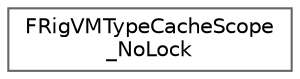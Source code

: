 digraph "Graphical Class Hierarchy"
{
 // INTERACTIVE_SVG=YES
 // LATEX_PDF_SIZE
  bgcolor="transparent";
  edge [fontname=Helvetica,fontsize=10,labelfontname=Helvetica,labelfontsize=10];
  node [fontname=Helvetica,fontsize=10,shape=box,height=0.2,width=0.4];
  rankdir="LR";
  Node0 [id="Node000000",label="FRigVMTypeCacheScope\l_NoLock",height=0.2,width=0.4,color="grey40", fillcolor="white", style="filled",URL="$df/d56/classFRigVMTypeCacheScope__NoLock.html",tooltip=" "];
}
